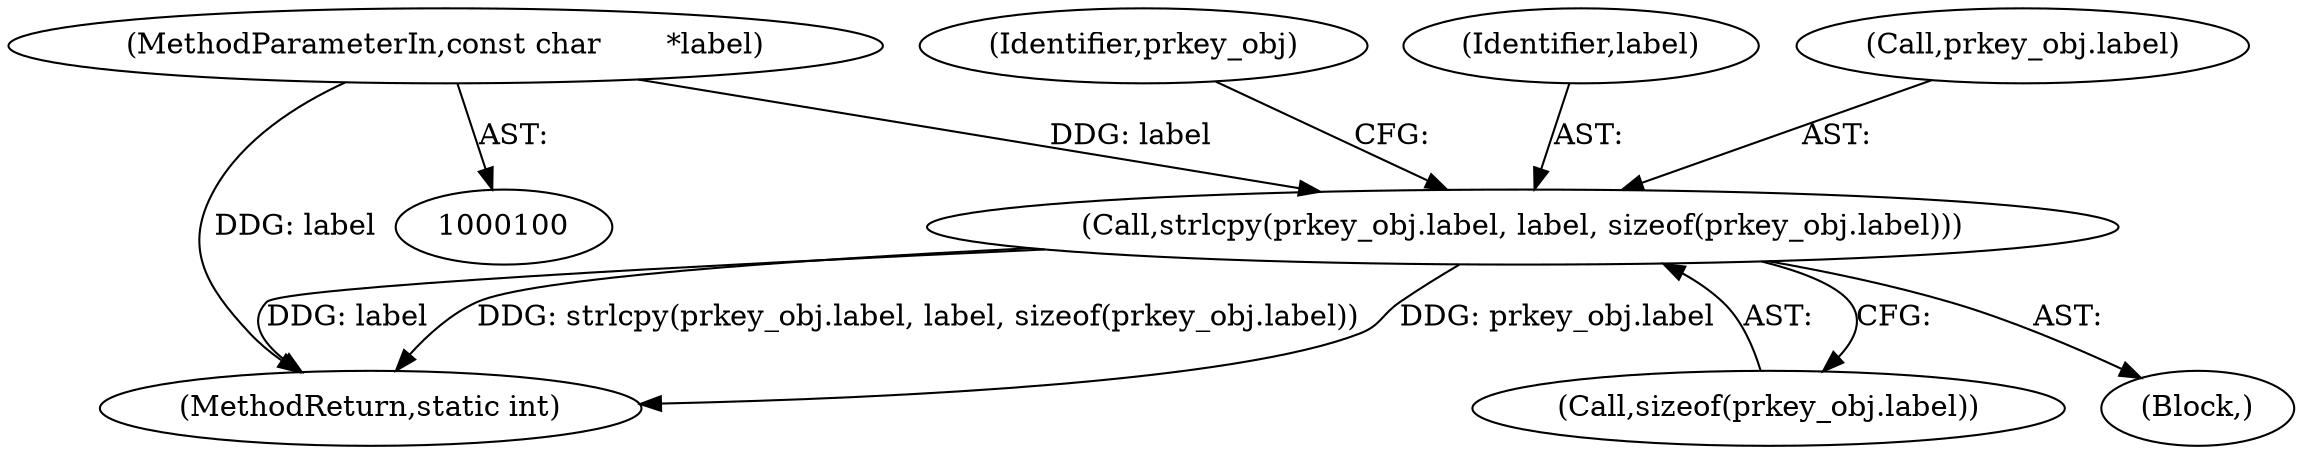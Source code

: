 digraph "0_OpenSC_8fe377e93b4b56060e5bbfb6f3142ceaeca744fa_20@pointer" {
"1000107" [label="(MethodParameterIn,const char       *label)"];
"1000178" [label="(Call,strlcpy(prkey_obj.label, label, sizeof(prkey_obj.label)))"];
"1000183" [label="(Call,sizeof(prkey_obj.label))"];
"1000496" [label="(MethodReturn,static int)"];
"1000189" [label="(Identifier,prkey_obj)"];
"1000107" [label="(MethodParameterIn,const char       *label)"];
"1000182" [label="(Identifier,label)"];
"1000179" [label="(Call,prkey_obj.label)"];
"1000108" [label="(Block,)"];
"1000178" [label="(Call,strlcpy(prkey_obj.label, label, sizeof(prkey_obj.label)))"];
"1000107" -> "1000100"  [label="AST: "];
"1000107" -> "1000496"  [label="DDG: label"];
"1000107" -> "1000178"  [label="DDG: label"];
"1000178" -> "1000108"  [label="AST: "];
"1000178" -> "1000183"  [label="CFG: "];
"1000179" -> "1000178"  [label="AST: "];
"1000182" -> "1000178"  [label="AST: "];
"1000183" -> "1000178"  [label="AST: "];
"1000189" -> "1000178"  [label="CFG: "];
"1000178" -> "1000496"  [label="DDG: label"];
"1000178" -> "1000496"  [label="DDG: strlcpy(prkey_obj.label, label, sizeof(prkey_obj.label))"];
"1000178" -> "1000496"  [label="DDG: prkey_obj.label"];
}
